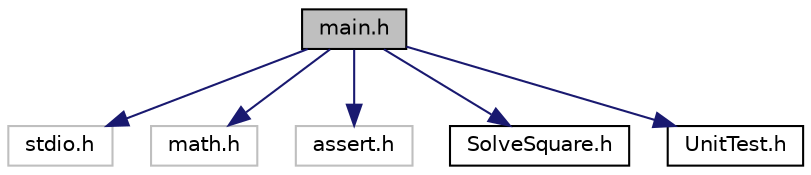 digraph "main.h"
{
 // LATEX_PDF_SIZE
  edge [fontname="Helvetica",fontsize="10",labelfontname="Helvetica",labelfontsize="10"];
  node [fontname="Helvetica",fontsize="10",shape=record];
  Node1 [label="main.h",height=0.2,width=0.4,color="black", fillcolor="grey75", style="filled", fontcolor="black",tooltip="This file unique all libraries in one main.h"];
  Node1 -> Node2 [color="midnightblue",fontsize="10",style="solid",fontname="Helvetica"];
  Node2 [label="stdio.h",height=0.2,width=0.4,color="grey75", fillcolor="white", style="filled",tooltip=" "];
  Node1 -> Node3 [color="midnightblue",fontsize="10",style="solid",fontname="Helvetica"];
  Node3 [label="math.h",height=0.2,width=0.4,color="grey75", fillcolor="white", style="filled",tooltip=" "];
  Node1 -> Node4 [color="midnightblue",fontsize="10",style="solid",fontname="Helvetica"];
  Node4 [label="assert.h",height=0.2,width=0.4,color="grey75", fillcolor="white", style="filled",tooltip=" "];
  Node1 -> Node5 [color="midnightblue",fontsize="10",style="solid",fontname="Helvetica"];
  Node5 [label="SolveSquare.h",height=0.2,width=0.4,color="black", fillcolor="white", style="filled",URL="$_solve_square_8h.html",tooltip="This library contains all necessary functions for this program"];
  Node1 -> Node6 [color="midnightblue",fontsize="10",style="solid",fontname="Helvetica"];
  Node6 [label="UnitTest.h",height=0.2,width=0.4,color="black", fillcolor="white", style="filled",URL="$_unit_test_8h.html",tooltip="This UnitTest-library allows to DEBUG program on UnitTests"];
}

